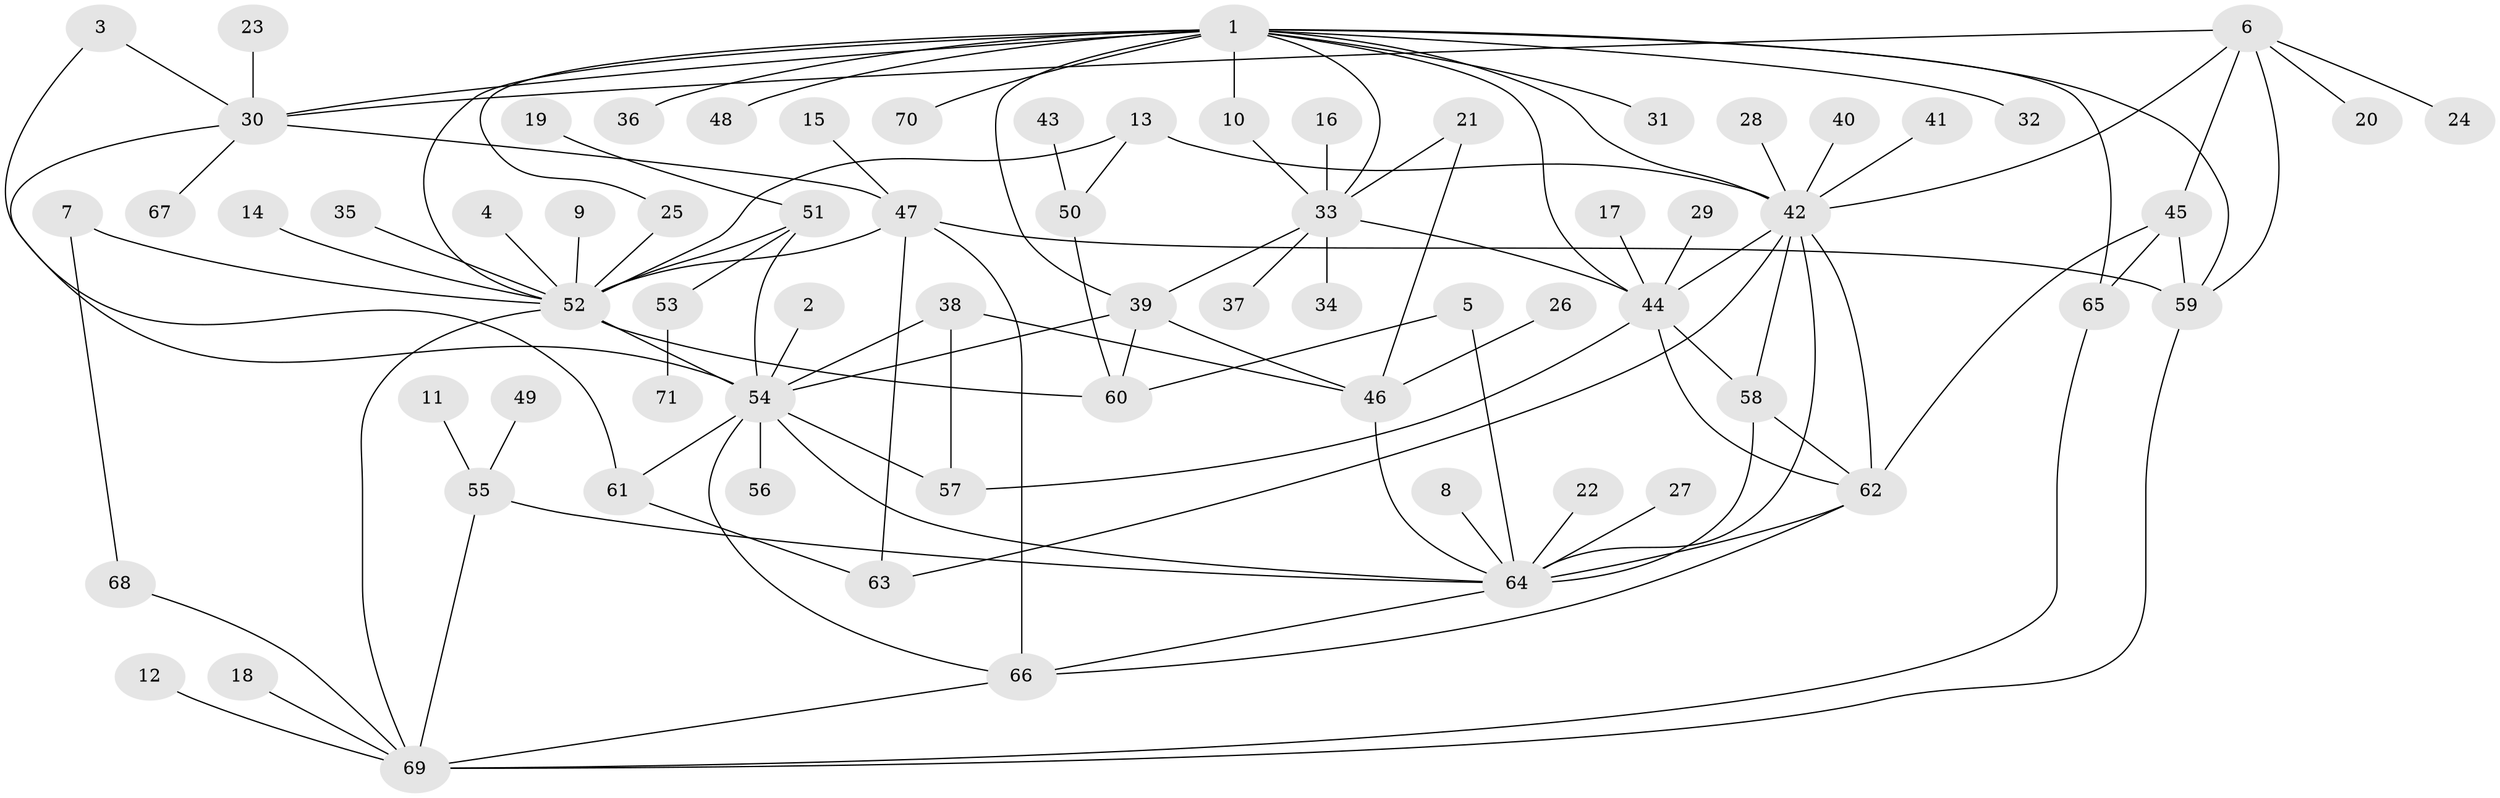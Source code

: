 // original degree distribution, {8: 0.02112676056338028, 9: 0.007042253521126761, 16: 0.007042253521126761, 6: 0.056338028169014086, 13: 0.007042253521126761, 10: 0.014084507042253521, 2: 0.21830985915492956, 3: 0.08450704225352113, 1: 0.4859154929577465, 4: 0.02112676056338028, 5: 0.07042253521126761, 7: 0.007042253521126761}
// Generated by graph-tools (version 1.1) at 2025/25/03/09/25 03:25:57]
// undirected, 71 vertices, 111 edges
graph export_dot {
graph [start="1"]
  node [color=gray90,style=filled];
  1;
  2;
  3;
  4;
  5;
  6;
  7;
  8;
  9;
  10;
  11;
  12;
  13;
  14;
  15;
  16;
  17;
  18;
  19;
  20;
  21;
  22;
  23;
  24;
  25;
  26;
  27;
  28;
  29;
  30;
  31;
  32;
  33;
  34;
  35;
  36;
  37;
  38;
  39;
  40;
  41;
  42;
  43;
  44;
  45;
  46;
  47;
  48;
  49;
  50;
  51;
  52;
  53;
  54;
  55;
  56;
  57;
  58;
  59;
  60;
  61;
  62;
  63;
  64;
  65;
  66;
  67;
  68;
  69;
  70;
  71;
  1 -- 10 [weight=1.0];
  1 -- 25 [weight=1.0];
  1 -- 30 [weight=1.0];
  1 -- 31 [weight=1.0];
  1 -- 32 [weight=1.0];
  1 -- 33 [weight=1.0];
  1 -- 36 [weight=1.0];
  1 -- 39 [weight=1.0];
  1 -- 42 [weight=1.0];
  1 -- 44 [weight=1.0];
  1 -- 48 [weight=1.0];
  1 -- 52 [weight=1.0];
  1 -- 59 [weight=1.0];
  1 -- 65 [weight=1.0];
  1 -- 70 [weight=1.0];
  2 -- 54 [weight=1.0];
  3 -- 30 [weight=1.0];
  3 -- 54 [weight=1.0];
  4 -- 52 [weight=1.0];
  5 -- 60 [weight=1.0];
  5 -- 64 [weight=1.0];
  6 -- 20 [weight=1.0];
  6 -- 24 [weight=1.0];
  6 -- 30 [weight=1.0];
  6 -- 42 [weight=1.0];
  6 -- 45 [weight=1.0];
  6 -- 59 [weight=1.0];
  7 -- 52 [weight=1.0];
  7 -- 68 [weight=1.0];
  8 -- 64 [weight=1.0];
  9 -- 52 [weight=1.0];
  10 -- 33 [weight=1.0];
  11 -- 55 [weight=1.0];
  12 -- 69 [weight=1.0];
  13 -- 42 [weight=1.0];
  13 -- 50 [weight=1.0];
  13 -- 52 [weight=1.0];
  14 -- 52 [weight=1.0];
  15 -- 47 [weight=1.0];
  16 -- 33 [weight=1.0];
  17 -- 44 [weight=1.0];
  18 -- 69 [weight=1.0];
  19 -- 51 [weight=1.0];
  21 -- 33 [weight=1.0];
  21 -- 46 [weight=1.0];
  22 -- 64 [weight=1.0];
  23 -- 30 [weight=1.0];
  25 -- 52 [weight=1.0];
  26 -- 46 [weight=1.0];
  27 -- 64 [weight=1.0];
  28 -- 42 [weight=1.0];
  29 -- 44 [weight=1.0];
  30 -- 47 [weight=1.0];
  30 -- 61 [weight=1.0];
  30 -- 67 [weight=1.0];
  33 -- 34 [weight=1.0];
  33 -- 37 [weight=1.0];
  33 -- 39 [weight=1.0];
  33 -- 44 [weight=1.0];
  35 -- 52 [weight=1.0];
  38 -- 46 [weight=1.0];
  38 -- 54 [weight=1.0];
  38 -- 57 [weight=1.0];
  39 -- 46 [weight=1.0];
  39 -- 54 [weight=1.0];
  39 -- 60 [weight=1.0];
  40 -- 42 [weight=1.0];
  41 -- 42 [weight=1.0];
  42 -- 44 [weight=1.0];
  42 -- 58 [weight=1.0];
  42 -- 62 [weight=1.0];
  42 -- 63 [weight=1.0];
  42 -- 64 [weight=1.0];
  43 -- 50 [weight=1.0];
  44 -- 57 [weight=1.0];
  44 -- 58 [weight=1.0];
  44 -- 62 [weight=1.0];
  45 -- 59 [weight=1.0];
  45 -- 62 [weight=1.0];
  45 -- 65 [weight=1.0];
  46 -- 64 [weight=1.0];
  47 -- 52 [weight=1.0];
  47 -- 59 [weight=1.0];
  47 -- 63 [weight=1.0];
  47 -- 66 [weight=1.0];
  49 -- 55 [weight=1.0];
  50 -- 60 [weight=1.0];
  51 -- 52 [weight=1.0];
  51 -- 53 [weight=1.0];
  51 -- 54 [weight=1.0];
  52 -- 54 [weight=2.0];
  52 -- 60 [weight=1.0];
  52 -- 69 [weight=1.0];
  53 -- 71 [weight=1.0];
  54 -- 56 [weight=1.0];
  54 -- 57 [weight=1.0];
  54 -- 61 [weight=1.0];
  54 -- 64 [weight=1.0];
  54 -- 66 [weight=1.0];
  55 -- 64 [weight=1.0];
  55 -- 69 [weight=1.0];
  58 -- 62 [weight=1.0];
  58 -- 64 [weight=1.0];
  59 -- 69 [weight=1.0];
  61 -- 63 [weight=1.0];
  62 -- 64 [weight=1.0];
  62 -- 66 [weight=1.0];
  64 -- 66 [weight=1.0];
  65 -- 69 [weight=1.0];
  66 -- 69 [weight=1.0];
  68 -- 69 [weight=1.0];
}
